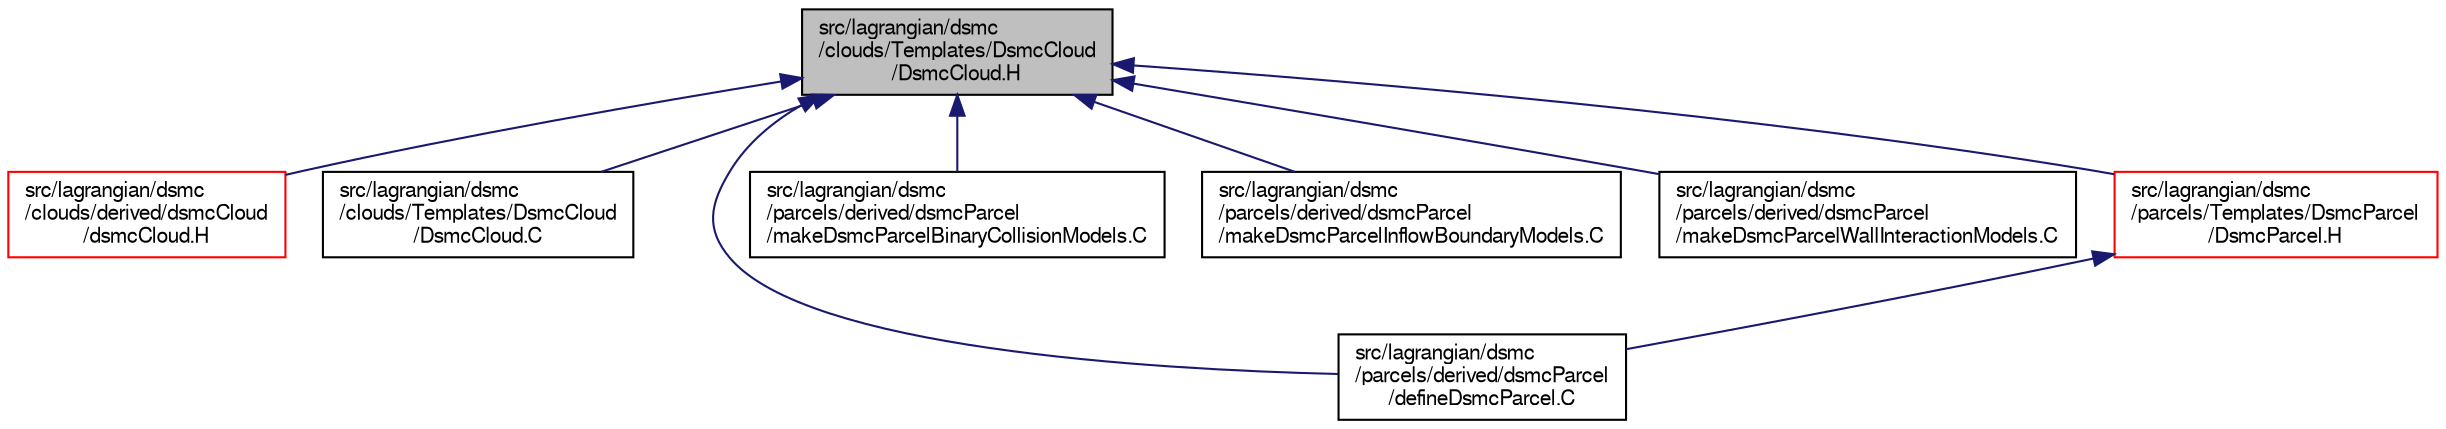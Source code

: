 digraph "src/lagrangian/dsmc/clouds/Templates/DsmcCloud/DsmcCloud.H"
{
  bgcolor="transparent";
  edge [fontname="FreeSans",fontsize="10",labelfontname="FreeSans",labelfontsize="10"];
  node [fontname="FreeSans",fontsize="10",shape=record];
  Node314 [label="src/lagrangian/dsmc\l/clouds/Templates/DsmcCloud\l/DsmcCloud.H",height=0.2,width=0.4,color="black", fillcolor="grey75", style="filled", fontcolor="black"];
  Node314 -> Node315 [dir="back",color="midnightblue",fontsize="10",style="solid",fontname="FreeSans"];
  Node315 [label="src/lagrangian/dsmc\l/clouds/derived/dsmcCloud\l/dsmcCloud.H",height=0.2,width=0.4,color="red",URL="$a05021.html"];
  Node314 -> Node317 [dir="back",color="midnightblue",fontsize="10",style="solid",fontname="FreeSans"];
  Node317 [label="src/lagrangian/dsmc\l/clouds/Templates/DsmcCloud\l/DsmcCloud.C",height=0.2,width=0.4,color="black",URL="$a05024.html"];
  Node314 -> Node318 [dir="back",color="midnightblue",fontsize="10",style="solid",fontname="FreeSans"];
  Node318 [label="src/lagrangian/dsmc\l/parcels/derived/dsmcParcel\l/defineDsmcParcel.C",height=0.2,width=0.4,color="black",URL="$a05033.html"];
  Node314 -> Node319 [dir="back",color="midnightblue",fontsize="10",style="solid",fontname="FreeSans"];
  Node319 [label="src/lagrangian/dsmc\l/parcels/derived/dsmcParcel\l/makeDsmcParcelBinaryCollisionModels.C",height=0.2,width=0.4,color="black",URL="$a05042.html"];
  Node314 -> Node320 [dir="back",color="midnightblue",fontsize="10",style="solid",fontname="FreeSans"];
  Node320 [label="src/lagrangian/dsmc\l/parcels/derived/dsmcParcel\l/makeDsmcParcelInflowBoundaryModels.C",height=0.2,width=0.4,color="black",URL="$a05045.html"];
  Node314 -> Node321 [dir="back",color="midnightblue",fontsize="10",style="solid",fontname="FreeSans"];
  Node321 [label="src/lagrangian/dsmc\l/parcels/derived/dsmcParcel\l/makeDsmcParcelWallInteractionModels.C",height=0.2,width=0.4,color="black",URL="$a05048.html"];
  Node314 -> Node322 [dir="back",color="midnightblue",fontsize="10",style="solid",fontname="FreeSans"];
  Node322 [label="src/lagrangian/dsmc\l/parcels/Templates/DsmcParcel\l/DsmcParcel.H",height=0.2,width=0.4,color="red",URL="$a05054.html"];
  Node322 -> Node318 [dir="back",color="midnightblue",fontsize="10",style="solid",fontname="FreeSans"];
}
